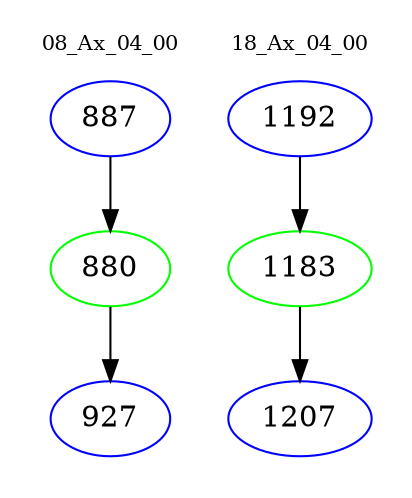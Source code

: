 digraph{
subgraph cluster_0 {
color = white
label = "08_Ax_04_00";
fontsize=10;
T0_887 [label="887", color="blue"]
T0_887 -> T0_880 [color="black"]
T0_880 [label="880", color="green"]
T0_880 -> T0_927 [color="black"]
T0_927 [label="927", color="blue"]
}
subgraph cluster_1 {
color = white
label = "18_Ax_04_00";
fontsize=10;
T1_1192 [label="1192", color="blue"]
T1_1192 -> T1_1183 [color="black"]
T1_1183 [label="1183", color="green"]
T1_1183 -> T1_1207 [color="black"]
T1_1207 [label="1207", color="blue"]
}
}
